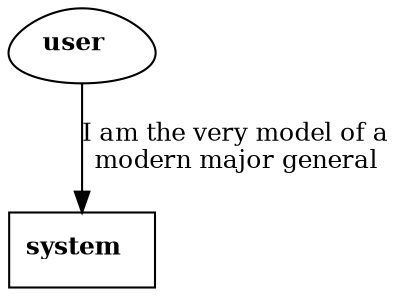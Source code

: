 digraph g {
  compound=true
  node[fontsize=12]
  edge[fontsize=12]

  g0 [shape="box" label=<
<b>system</b>
  >]
  g1 [shape="egg" label=<
<b>user</b>
  >]

  g1 -> g0 [label="I am the very model of a\nmodern major general"]
}
